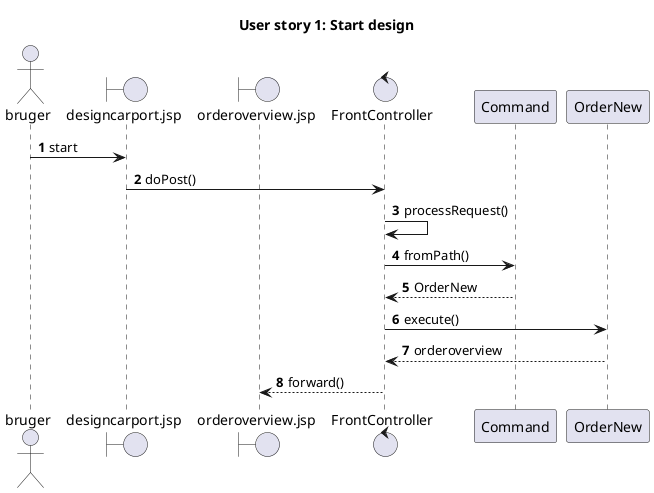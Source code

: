 @startuml
title User story 1: Start design
actor bruger


boundary designcarport.jsp
boundary orderoverview.jsp
control FrontController

autonumber

bruger -> designcarport.jsp: start
designcarport.jsp -> FrontController: doPost()
FrontController -> FrontController: processRequest()
FrontController -> Command: fromPath()
Command --> FrontController: OrderNew
FrontController -> OrderNew: execute()
OrderNew --> FrontController: orderoverview
FrontController --> orderoverview.jsp: forward()
@enduml